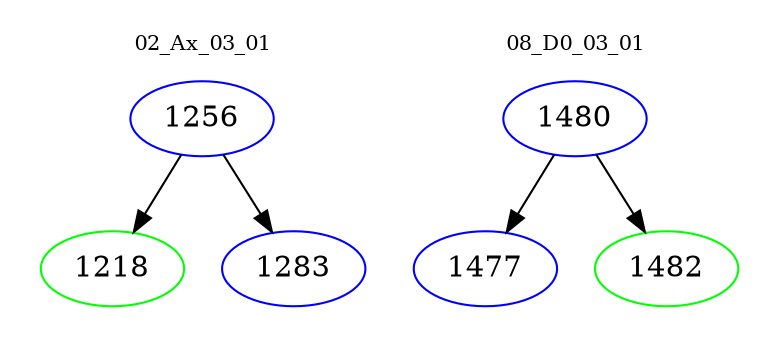 digraph{
subgraph cluster_0 {
color = white
label = "02_Ax_03_01";
fontsize=10;
T0_1256 [label="1256", color="blue"]
T0_1256 -> T0_1218 [color="black"]
T0_1218 [label="1218", color="green"]
T0_1256 -> T0_1283 [color="black"]
T0_1283 [label="1283", color="blue"]
}
subgraph cluster_1 {
color = white
label = "08_D0_03_01";
fontsize=10;
T1_1480 [label="1480", color="blue"]
T1_1480 -> T1_1477 [color="black"]
T1_1477 [label="1477", color="blue"]
T1_1480 -> T1_1482 [color="black"]
T1_1482 [label="1482", color="green"]
}
}
